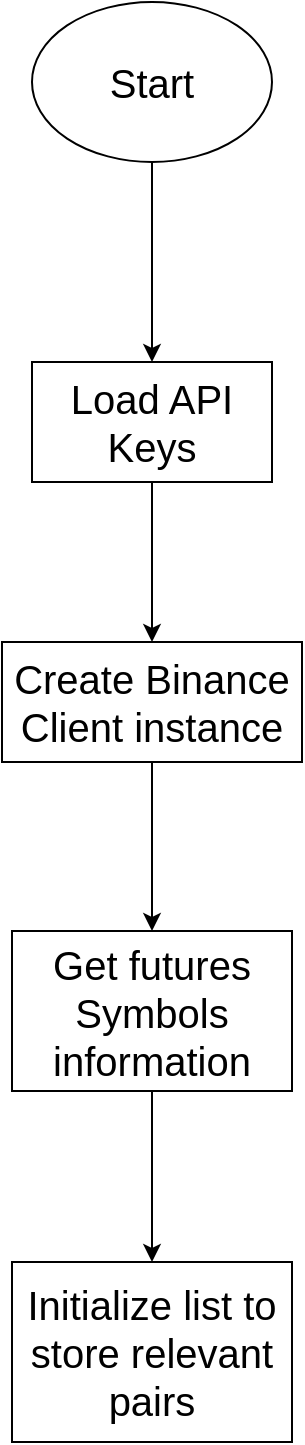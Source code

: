 <mxfile version="24.4.13" type="github">
  <diagram name="Página-1" id="aMBV9uUNQa9EZfxKP61E">
    <mxGraphModel dx="598" dy="872" grid="1" gridSize="10" guides="1" tooltips="1" connect="1" arrows="1" fold="1" page="1" pageScale="1" pageWidth="827" pageHeight="1169" math="0" shadow="0">
      <root>
        <mxCell id="0" />
        <mxCell id="1" parent="0" />
        <mxCell id="bvGF2Mb-tplABMzwDpij-4" style="edgeStyle=orthogonalEdgeStyle;rounded=0;orthogonalLoop=1;jettySize=auto;html=1;entryX=0.5;entryY=0;entryDx=0;entryDy=0;" edge="1" parent="1" source="bvGF2Mb-tplABMzwDpij-1" target="bvGF2Mb-tplABMzwDpij-2">
          <mxGeometry relative="1" as="geometry" />
        </mxCell>
        <mxCell id="bvGF2Mb-tplABMzwDpij-1" value="&lt;font style=&quot;font-size: 20px;&quot;&gt;Start&lt;/font&gt;" style="ellipse;whiteSpace=wrap;html=1;" vertex="1" parent="1">
          <mxGeometry x="140" y="40" width="120" height="80" as="geometry" />
        </mxCell>
        <mxCell id="bvGF2Mb-tplABMzwDpij-6" style="edgeStyle=orthogonalEdgeStyle;rounded=0;orthogonalLoop=1;jettySize=auto;html=1;entryX=0.5;entryY=0;entryDx=0;entryDy=0;" edge="1" parent="1" source="bvGF2Mb-tplABMzwDpij-2" target="bvGF2Mb-tplABMzwDpij-3">
          <mxGeometry relative="1" as="geometry" />
        </mxCell>
        <mxCell id="bvGF2Mb-tplABMzwDpij-2" value="&lt;font style=&quot;font-size: 20px;&quot;&gt;Load API Keys&lt;/font&gt;" style="rounded=0;whiteSpace=wrap;html=1;" vertex="1" parent="1">
          <mxGeometry x="140" y="220" width="120" height="60" as="geometry" />
        </mxCell>
        <mxCell id="bvGF2Mb-tplABMzwDpij-8" style="edgeStyle=orthogonalEdgeStyle;rounded=0;orthogonalLoop=1;jettySize=auto;html=1;entryX=0.5;entryY=0;entryDx=0;entryDy=0;" edge="1" parent="1" source="bvGF2Mb-tplABMzwDpij-3" target="bvGF2Mb-tplABMzwDpij-7">
          <mxGeometry relative="1" as="geometry" />
        </mxCell>
        <mxCell id="bvGF2Mb-tplABMzwDpij-3" value="&lt;div style=&quot;font-size: 20px;&quot;&gt;&lt;font style=&quot;font-size: 20px;&quot;&gt;Create Binance&lt;/font&gt;&lt;/div&gt;&lt;div style=&quot;font-size: 20px;&quot;&gt;&lt;font style=&quot;font-size: 20px;&quot;&gt;&lt;font style=&quot;font-size: 20px;&quot;&gt;Client instance&lt;/font&gt;&lt;font style=&quot;font-size: 20px;&quot;&gt;&lt;br&gt;&lt;/font&gt;&lt;/font&gt;&lt;/div&gt;" style="rounded=0;whiteSpace=wrap;html=1;" vertex="1" parent="1">
          <mxGeometry x="125" y="360" width="150" height="60" as="geometry" />
        </mxCell>
        <mxCell id="bvGF2Mb-tplABMzwDpij-10" style="edgeStyle=orthogonalEdgeStyle;rounded=0;orthogonalLoop=1;jettySize=auto;html=1;entryX=0.5;entryY=0;entryDx=0;entryDy=0;" edge="1" parent="1" source="bvGF2Mb-tplABMzwDpij-7" target="bvGF2Mb-tplABMzwDpij-9">
          <mxGeometry relative="1" as="geometry" />
        </mxCell>
        <mxCell id="bvGF2Mb-tplABMzwDpij-7" value="&lt;div style=&quot;font-size: 20px;&quot;&gt;&lt;font style=&quot;font-size: 20px;&quot;&gt;Get futures &lt;br&gt;&lt;/font&gt;&lt;/div&gt;&lt;div style=&quot;font-size: 20px;&quot;&gt;&lt;font style=&quot;font-size: 20px;&quot;&gt;Symbols information&lt;br&gt;&lt;/font&gt;&lt;/div&gt;" style="rounded=0;whiteSpace=wrap;html=1;" vertex="1" parent="1">
          <mxGeometry x="130" y="504.5" width="140" height="80" as="geometry" />
        </mxCell>
        <mxCell id="bvGF2Mb-tplABMzwDpij-9" value="&lt;div style=&quot;font-size: 20px;&quot;&gt;&lt;font style=&quot;font-size: 20px;&quot;&gt;Initialize list to&lt;/font&gt;&lt;/div&gt;&lt;div style=&quot;font-size: 20px;&quot;&gt;&lt;font style=&quot;font-size: 20px;&quot;&gt;store relevant &lt;br&gt;&lt;/font&gt;&lt;/div&gt;&lt;div style=&quot;font-size: 20px;&quot;&gt;&lt;font style=&quot;font-size: 20px;&quot;&gt;&lt;font style=&quot;font-size: 20px;&quot;&gt;pairs&lt;/font&gt;&lt;br&gt;&lt;/font&gt;&lt;/div&gt;" style="rounded=0;whiteSpace=wrap;html=1;" vertex="1" parent="1">
          <mxGeometry x="130" y="670" width="140" height="90" as="geometry" />
        </mxCell>
      </root>
    </mxGraphModel>
  </diagram>
</mxfile>
